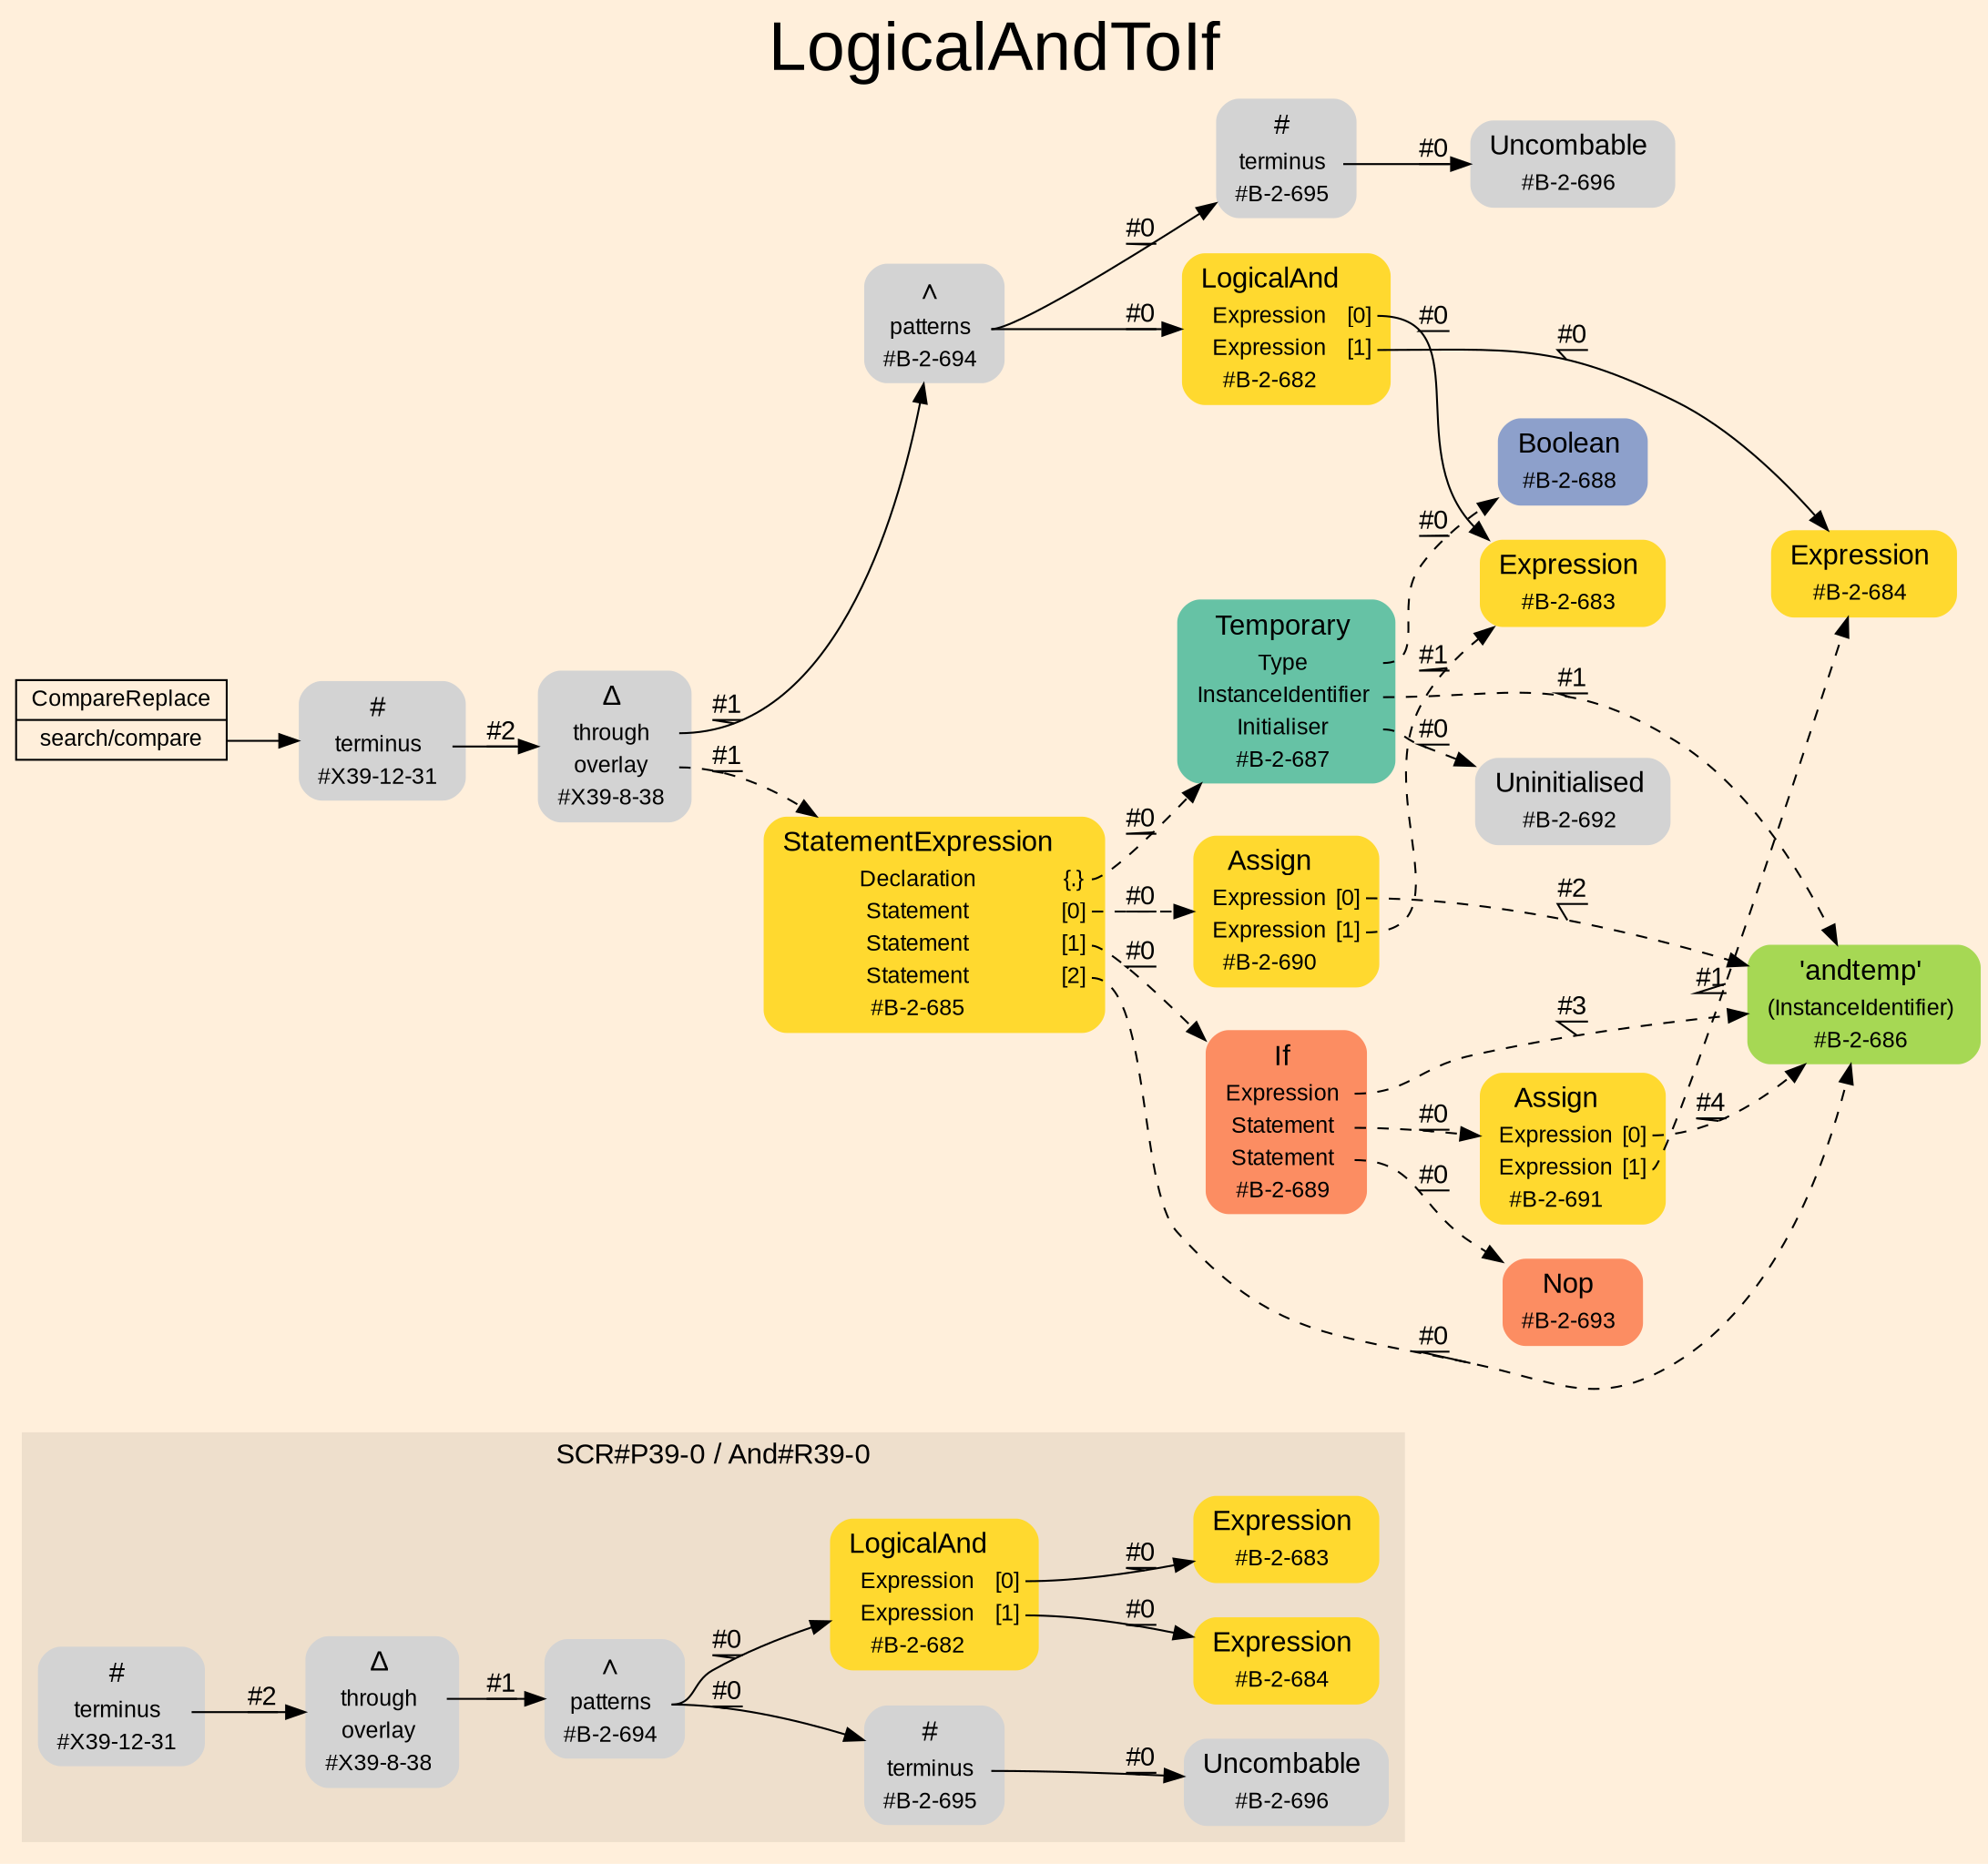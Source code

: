 digraph "LogicalAndToIf" {
label = "LogicalAndToIf"
labelloc = t
fontsize = "36"
graph [
    rankdir = "LR"
    ranksep = 0.3
    bgcolor = antiquewhite1
    color = black
    fontcolor = black
    fontname = "Arial"
];
node [
    fontname = "Arial"
];
edge [
    fontname = "Arial"
];

// -------------------- figure And#R39-0 --------------------
// -------- region And#R39-0 ----------
subgraph "clusterAnd#R39-0" {
    label = "SCR#P39-0 / And#R39-0"
    style = "filled"
    color = antiquewhite2
    fontsize = "15"
    "And#R39-0/#B-2-684" [
        // -------- block And#R39-0/#B-2-684 ----------
        shape = "plaintext"
        fillcolor = "/set28/6"
        label = <<TABLE BORDER="0" CELLBORDER="0" CELLSPACING="0">
         <TR><TD><FONT POINT-SIZE="15.0">Expression</FONT></TD><TD></TD></TR>
         <TR><TD>#B-2-684</TD><TD PORT="port0"></TD></TR>
        </TABLE>>
        style = "rounded,filled"
        fontsize = "12"
    ];
    
    "And#R39-0/#B-2-695" [
        // -------- block And#R39-0/#B-2-695 ----------
        shape = "plaintext"
        label = <<TABLE BORDER="0" CELLBORDER="0" CELLSPACING="0">
         <TR><TD><FONT POINT-SIZE="15.0">#</FONT></TD><TD></TD></TR>
         <TR><TD>terminus</TD><TD PORT="port0"></TD></TR>
         <TR><TD>#B-2-695</TD><TD PORT="port1"></TD></TR>
        </TABLE>>
        style = "rounded,filled"
        fontsize = "12"
    ];
    
    "And#R39-0/#B-2-694" [
        // -------- block And#R39-0/#B-2-694 ----------
        shape = "plaintext"
        label = <<TABLE BORDER="0" CELLBORDER="0" CELLSPACING="0">
         <TR><TD><FONT POINT-SIZE="15.0">∧</FONT></TD><TD></TD></TR>
         <TR><TD>patterns</TD><TD PORT="port0"></TD></TR>
         <TR><TD>#B-2-694</TD><TD PORT="port1"></TD></TR>
        </TABLE>>
        style = "rounded,filled"
        fontsize = "12"
    ];
    
    "And#R39-0/#B-2-683" [
        // -------- block And#R39-0/#B-2-683 ----------
        shape = "plaintext"
        fillcolor = "/set28/6"
        label = <<TABLE BORDER="0" CELLBORDER="0" CELLSPACING="0">
         <TR><TD><FONT POINT-SIZE="15.0">Expression</FONT></TD><TD></TD></TR>
         <TR><TD>#B-2-683</TD><TD PORT="port0"></TD></TR>
        </TABLE>>
        style = "rounded,filled"
        fontsize = "12"
    ];
    
    "And#R39-0/#X39-12-31" [
        // -------- block And#R39-0/#X39-12-31 ----------
        shape = "plaintext"
        label = <<TABLE BORDER="0" CELLBORDER="0" CELLSPACING="0">
         <TR><TD><FONT POINT-SIZE="15.0">#</FONT></TD><TD></TD></TR>
         <TR><TD>terminus</TD><TD PORT="port0"></TD></TR>
         <TR><TD>#X39-12-31</TD><TD PORT="port1"></TD></TR>
        </TABLE>>
        style = "rounded,filled"
        fontsize = "12"
    ];
    
    "And#R39-0/#B-2-682" [
        // -------- block And#R39-0/#B-2-682 ----------
        shape = "plaintext"
        fillcolor = "/set28/6"
        label = <<TABLE BORDER="0" CELLBORDER="0" CELLSPACING="0">
         <TR><TD><FONT POINT-SIZE="15.0">LogicalAnd</FONT></TD><TD></TD></TR>
         <TR><TD>Expression</TD><TD PORT="port0">[0]</TD></TR>
         <TR><TD>Expression</TD><TD PORT="port1">[1]</TD></TR>
         <TR><TD>#B-2-682</TD><TD PORT="port2"></TD></TR>
        </TABLE>>
        style = "rounded,filled"
        fontsize = "12"
    ];
    
    "And#R39-0/#X39-8-38" [
        // -------- block And#R39-0/#X39-8-38 ----------
        shape = "plaintext"
        label = <<TABLE BORDER="0" CELLBORDER="0" CELLSPACING="0">
         <TR><TD><FONT POINT-SIZE="15.0">Δ</FONT></TD><TD></TD></TR>
         <TR><TD>through</TD><TD PORT="port0"></TD></TR>
         <TR><TD>overlay</TD><TD PORT="port1"></TD></TR>
         <TR><TD>#X39-8-38</TD><TD PORT="port2"></TD></TR>
        </TABLE>>
        style = "rounded,filled"
        fontsize = "12"
    ];
    
    "And#R39-0/#B-2-696" [
        // -------- block And#R39-0/#B-2-696 ----------
        shape = "plaintext"
        label = <<TABLE BORDER="0" CELLBORDER="0" CELLSPACING="0">
         <TR><TD><FONT POINT-SIZE="15.0">Uncombable</FONT></TD><TD></TD></TR>
         <TR><TD>#B-2-696</TD><TD PORT="port0"></TD></TR>
        </TABLE>>
        style = "rounded,filled"
        fontsize = "12"
    ];
    
}

"And#R39-0/#B-2-695":port0 -> "And#R39-0/#B-2-696" [
    label = "#0"
    decorate = true
    color = black
    fontcolor = black
];

"And#R39-0/#B-2-694":port0 -> "And#R39-0/#B-2-682" [
    label = "#0"
    decorate = true
    color = black
    fontcolor = black
];

"And#R39-0/#B-2-694":port0 -> "And#R39-0/#B-2-695" [
    label = "#0"
    decorate = true
    color = black
    fontcolor = black
];

"And#R39-0/#X39-12-31":port0 -> "And#R39-0/#X39-8-38" [
    label = "#2"
    decorate = true
    color = black
    fontcolor = black
];

"And#R39-0/#B-2-682":port0 -> "And#R39-0/#B-2-683" [
    label = "#0"
    decorate = true
    color = black
    fontcolor = black
];

"And#R39-0/#B-2-682":port1 -> "And#R39-0/#B-2-684" [
    label = "#0"
    decorate = true
    color = black
    fontcolor = black
];

"And#R39-0/#X39-8-38":port0 -> "And#R39-0/#B-2-694" [
    label = "#1"
    decorate = true
    color = black
    fontcolor = black
];


// -------------------- transformation figure --------------------
"CR#X39-10-39" [
    // -------- block CR#X39-10-39 ----------
    shape = "record"
    fillcolor = antiquewhite1
    label = "<fixed> CompareReplace | <port0> search/compare"
    style = "filled"
    fontsize = "12"
    color = black
    fontcolor = black
];

"#X39-12-31" [
    // -------- block #X39-12-31 ----------
    shape = "plaintext"
    label = <<TABLE BORDER="0" CELLBORDER="0" CELLSPACING="0">
     <TR><TD><FONT POINT-SIZE="15.0">#</FONT></TD><TD></TD></TR>
     <TR><TD>terminus</TD><TD PORT="port0"></TD></TR>
     <TR><TD>#X39-12-31</TD><TD PORT="port1"></TD></TR>
    </TABLE>>
    style = "rounded,filled"
    fontsize = "12"
];

"#X39-8-38" [
    // -------- block #X39-8-38 ----------
    shape = "plaintext"
    label = <<TABLE BORDER="0" CELLBORDER="0" CELLSPACING="0">
     <TR><TD><FONT POINT-SIZE="15.0">Δ</FONT></TD><TD></TD></TR>
     <TR><TD>through</TD><TD PORT="port0"></TD></TR>
     <TR><TD>overlay</TD><TD PORT="port1"></TD></TR>
     <TR><TD>#X39-8-38</TD><TD PORT="port2"></TD></TR>
    </TABLE>>
    style = "rounded,filled"
    fontsize = "12"
];

"#B-2-694" [
    // -------- block #B-2-694 ----------
    shape = "plaintext"
    label = <<TABLE BORDER="0" CELLBORDER="0" CELLSPACING="0">
     <TR><TD><FONT POINT-SIZE="15.0">∧</FONT></TD><TD></TD></TR>
     <TR><TD>patterns</TD><TD PORT="port0"></TD></TR>
     <TR><TD>#B-2-694</TD><TD PORT="port1"></TD></TR>
    </TABLE>>
    style = "rounded,filled"
    fontsize = "12"
];

"#B-2-682" [
    // -------- block #B-2-682 ----------
    shape = "plaintext"
    fillcolor = "/set28/6"
    label = <<TABLE BORDER="0" CELLBORDER="0" CELLSPACING="0">
     <TR><TD><FONT POINT-SIZE="15.0">LogicalAnd</FONT></TD><TD></TD></TR>
     <TR><TD>Expression</TD><TD PORT="port0">[0]</TD></TR>
     <TR><TD>Expression</TD><TD PORT="port1">[1]</TD></TR>
     <TR><TD>#B-2-682</TD><TD PORT="port2"></TD></TR>
    </TABLE>>
    style = "rounded,filled"
    fontsize = "12"
];

"#B-2-683" [
    // -------- block #B-2-683 ----------
    shape = "plaintext"
    fillcolor = "/set28/6"
    label = <<TABLE BORDER="0" CELLBORDER="0" CELLSPACING="0">
     <TR><TD><FONT POINT-SIZE="15.0">Expression</FONT></TD><TD></TD></TR>
     <TR><TD>#B-2-683</TD><TD PORT="port0"></TD></TR>
    </TABLE>>
    style = "rounded,filled"
    fontsize = "12"
];

"#B-2-684" [
    // -------- block #B-2-684 ----------
    shape = "plaintext"
    fillcolor = "/set28/6"
    label = <<TABLE BORDER="0" CELLBORDER="0" CELLSPACING="0">
     <TR><TD><FONT POINT-SIZE="15.0">Expression</FONT></TD><TD></TD></TR>
     <TR><TD>#B-2-684</TD><TD PORT="port0"></TD></TR>
    </TABLE>>
    style = "rounded,filled"
    fontsize = "12"
];

"#B-2-695" [
    // -------- block #B-2-695 ----------
    shape = "plaintext"
    label = <<TABLE BORDER="0" CELLBORDER="0" CELLSPACING="0">
     <TR><TD><FONT POINT-SIZE="15.0">#</FONT></TD><TD></TD></TR>
     <TR><TD>terminus</TD><TD PORT="port0"></TD></TR>
     <TR><TD>#B-2-695</TD><TD PORT="port1"></TD></TR>
    </TABLE>>
    style = "rounded,filled"
    fontsize = "12"
];

"#B-2-696" [
    // -------- block #B-2-696 ----------
    shape = "plaintext"
    label = <<TABLE BORDER="0" CELLBORDER="0" CELLSPACING="0">
     <TR><TD><FONT POINT-SIZE="15.0">Uncombable</FONT></TD><TD></TD></TR>
     <TR><TD>#B-2-696</TD><TD PORT="port0"></TD></TR>
    </TABLE>>
    style = "rounded,filled"
    fontsize = "12"
];

"#B-2-685" [
    // -------- block #B-2-685 ----------
    shape = "plaintext"
    fillcolor = "/set28/6"
    label = <<TABLE BORDER="0" CELLBORDER="0" CELLSPACING="0">
     <TR><TD><FONT POINT-SIZE="15.0">StatementExpression</FONT></TD><TD></TD></TR>
     <TR><TD>Declaration</TD><TD PORT="port0">{.}</TD></TR>
     <TR><TD>Statement</TD><TD PORT="port1">[0]</TD></TR>
     <TR><TD>Statement</TD><TD PORT="port2">[1]</TD></TR>
     <TR><TD>Statement</TD><TD PORT="port3">[2]</TD></TR>
     <TR><TD>#B-2-685</TD><TD PORT="port4"></TD></TR>
    </TABLE>>
    style = "rounded,filled"
    fontsize = "12"
];

"#B-2-687" [
    // -------- block #B-2-687 ----------
    shape = "plaintext"
    fillcolor = "/set28/1"
    label = <<TABLE BORDER="0" CELLBORDER="0" CELLSPACING="0">
     <TR><TD><FONT POINT-SIZE="15.0">Temporary</FONT></TD><TD></TD></TR>
     <TR><TD>Type</TD><TD PORT="port0"></TD></TR>
     <TR><TD>InstanceIdentifier</TD><TD PORT="port1"></TD></TR>
     <TR><TD>Initialiser</TD><TD PORT="port2"></TD></TR>
     <TR><TD>#B-2-687</TD><TD PORT="port3"></TD></TR>
    </TABLE>>
    style = "rounded,filled"
    fontsize = "12"
];

"#B-2-688" [
    // -------- block #B-2-688 ----------
    shape = "plaintext"
    fillcolor = "/set28/3"
    label = <<TABLE BORDER="0" CELLBORDER="0" CELLSPACING="0">
     <TR><TD><FONT POINT-SIZE="15.0">Boolean</FONT></TD><TD></TD></TR>
     <TR><TD>#B-2-688</TD><TD PORT="port0"></TD></TR>
    </TABLE>>
    style = "rounded,filled"
    fontsize = "12"
];

"#B-2-686" [
    // -------- block #B-2-686 ----------
    shape = "plaintext"
    fillcolor = "/set28/5"
    label = <<TABLE BORDER="0" CELLBORDER="0" CELLSPACING="0">
     <TR><TD><FONT POINT-SIZE="15.0">'andtemp'</FONT></TD><TD></TD></TR>
     <TR><TD>(InstanceIdentifier)</TD><TD PORT="port0"></TD></TR>
     <TR><TD>#B-2-686</TD><TD PORT="port1"></TD></TR>
    </TABLE>>
    style = "rounded,filled"
    fontsize = "12"
];

"#B-2-692" [
    // -------- block #B-2-692 ----------
    shape = "plaintext"
    label = <<TABLE BORDER="0" CELLBORDER="0" CELLSPACING="0">
     <TR><TD><FONT POINT-SIZE="15.0">Uninitialised</FONT></TD><TD></TD></TR>
     <TR><TD>#B-2-692</TD><TD PORT="port0"></TD></TR>
    </TABLE>>
    style = "rounded,filled"
    fontsize = "12"
];

"#B-2-690" [
    // -------- block #B-2-690 ----------
    shape = "plaintext"
    fillcolor = "/set28/6"
    label = <<TABLE BORDER="0" CELLBORDER="0" CELLSPACING="0">
     <TR><TD><FONT POINT-SIZE="15.0">Assign</FONT></TD><TD></TD></TR>
     <TR><TD>Expression</TD><TD PORT="port0">[0]</TD></TR>
     <TR><TD>Expression</TD><TD PORT="port1">[1]</TD></TR>
     <TR><TD>#B-2-690</TD><TD PORT="port2"></TD></TR>
    </TABLE>>
    style = "rounded,filled"
    fontsize = "12"
];

"#B-2-689" [
    // -------- block #B-2-689 ----------
    shape = "plaintext"
    fillcolor = "/set28/2"
    label = <<TABLE BORDER="0" CELLBORDER="0" CELLSPACING="0">
     <TR><TD><FONT POINT-SIZE="15.0">If</FONT></TD><TD></TD></TR>
     <TR><TD>Expression</TD><TD PORT="port0"></TD></TR>
     <TR><TD>Statement</TD><TD PORT="port1"></TD></TR>
     <TR><TD>Statement</TD><TD PORT="port2"></TD></TR>
     <TR><TD>#B-2-689</TD><TD PORT="port3"></TD></TR>
    </TABLE>>
    style = "rounded,filled"
    fontsize = "12"
];

"#B-2-691" [
    // -------- block #B-2-691 ----------
    shape = "plaintext"
    fillcolor = "/set28/6"
    label = <<TABLE BORDER="0" CELLBORDER="0" CELLSPACING="0">
     <TR><TD><FONT POINT-SIZE="15.0">Assign</FONT></TD><TD></TD></TR>
     <TR><TD>Expression</TD><TD PORT="port0">[0]</TD></TR>
     <TR><TD>Expression</TD><TD PORT="port1">[1]</TD></TR>
     <TR><TD>#B-2-691</TD><TD PORT="port2"></TD></TR>
    </TABLE>>
    style = "rounded,filled"
    fontsize = "12"
];

"#B-2-693" [
    // -------- block #B-2-693 ----------
    shape = "plaintext"
    fillcolor = "/set28/2"
    label = <<TABLE BORDER="0" CELLBORDER="0" CELLSPACING="0">
     <TR><TD><FONT POINT-SIZE="15.0">Nop</FONT></TD><TD></TD></TR>
     <TR><TD>#B-2-693</TD><TD PORT="port0"></TD></TR>
    </TABLE>>
    style = "rounded,filled"
    fontsize = "12"
];

"CR#X39-10-39":port0 -> "#X39-12-31" [
    label = ""
    decorate = true
    color = black
    fontcolor = black
];

"#X39-12-31":port0 -> "#X39-8-38" [
    label = "#2"
    decorate = true
    color = black
    fontcolor = black
];

"#X39-8-38":port0 -> "#B-2-694" [
    label = "#1"
    decorate = true
    color = black
    fontcolor = black
];

"#X39-8-38":port1 -> "#B-2-685" [
    style="dashed"
    label = "#1"
    decorate = true
    color = black
    fontcolor = black
];

"#B-2-694":port0 -> "#B-2-682" [
    label = "#0"
    decorate = true
    color = black
    fontcolor = black
];

"#B-2-694":port0 -> "#B-2-695" [
    label = "#0"
    decorate = true
    color = black
    fontcolor = black
];

"#B-2-682":port0 -> "#B-2-683" [
    label = "#0"
    decorate = true
    color = black
    fontcolor = black
];

"#B-2-682":port1 -> "#B-2-684" [
    label = "#0"
    decorate = true
    color = black
    fontcolor = black
];

"#B-2-695":port0 -> "#B-2-696" [
    label = "#0"
    decorate = true
    color = black
    fontcolor = black
];

"#B-2-685":port0 -> "#B-2-687" [
    style="dashed"
    label = "#0"
    decorate = true
    color = black
    fontcolor = black
];

"#B-2-685":port1 -> "#B-2-690" [
    style="dashed"
    label = "#0"
    decorate = true
    color = black
    fontcolor = black
];

"#B-2-685":port2 -> "#B-2-689" [
    style="dashed"
    label = "#0"
    decorate = true
    color = black
    fontcolor = black
];

"#B-2-685":port3 -> "#B-2-686" [
    style="dashed"
    label = "#0"
    decorate = true
    color = black
    fontcolor = black
];

"#B-2-687":port0 -> "#B-2-688" [
    style="dashed"
    label = "#0"
    decorate = true
    color = black
    fontcolor = black
];

"#B-2-687":port1 -> "#B-2-686" [
    style="dashed"
    label = "#1"
    decorate = true
    color = black
    fontcolor = black
];

"#B-2-687":port2 -> "#B-2-692" [
    style="dashed"
    label = "#0"
    decorate = true
    color = black
    fontcolor = black
];

"#B-2-690":port0 -> "#B-2-686" [
    style="dashed"
    label = "#2"
    decorate = true
    color = black
    fontcolor = black
];

"#B-2-690":port1 -> "#B-2-683" [
    style="dashed"
    label = "#1"
    decorate = true
    color = black
    fontcolor = black
];

"#B-2-689":port0 -> "#B-2-686" [
    style="dashed"
    label = "#3"
    decorate = true
    color = black
    fontcolor = black
];

"#B-2-689":port1 -> "#B-2-691" [
    style="dashed"
    label = "#0"
    decorate = true
    color = black
    fontcolor = black
];

"#B-2-689":port2 -> "#B-2-693" [
    style="dashed"
    label = "#0"
    decorate = true
    color = black
    fontcolor = black
];

"#B-2-691":port0 -> "#B-2-686" [
    style="dashed"
    label = "#4"
    decorate = true
    color = black
    fontcolor = black
];

"#B-2-691":port1 -> "#B-2-684" [
    style="dashed"
    label = "#1"
    decorate = true
    color = black
    fontcolor = black
];


}
